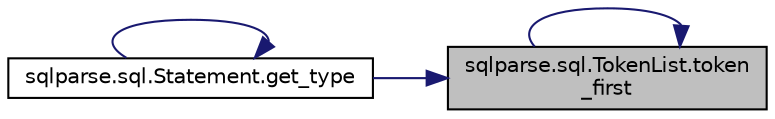 digraph "sqlparse.sql.TokenList.token_first"
{
 // LATEX_PDF_SIZE
  edge [fontname="Helvetica",fontsize="10",labelfontname="Helvetica",labelfontsize="10"];
  node [fontname="Helvetica",fontsize="10",shape=record];
  rankdir="RL";
  Node1 [label="sqlparse.sql.TokenList.token\l_first",height=0.2,width=0.4,color="black", fillcolor="grey75", style="filled", fontcolor="black",tooltip=" "];
  Node1 -> Node2 [dir="back",color="midnightblue",fontsize="10",style="solid",fontname="Helvetica"];
  Node2 [label="sqlparse.sql.Statement.get_type",height=0.2,width=0.4,color="black", fillcolor="white", style="filled",URL="$dd/df7/classsqlparse_1_1sql_1_1_statement.html#a600774810d4f483ef95b5da480aeb51c",tooltip=" "];
  Node2 -> Node2 [dir="back",color="midnightblue",fontsize="10",style="solid",fontname="Helvetica"];
  Node1 -> Node1 [dir="back",color="midnightblue",fontsize="10",style="solid",fontname="Helvetica"];
}

